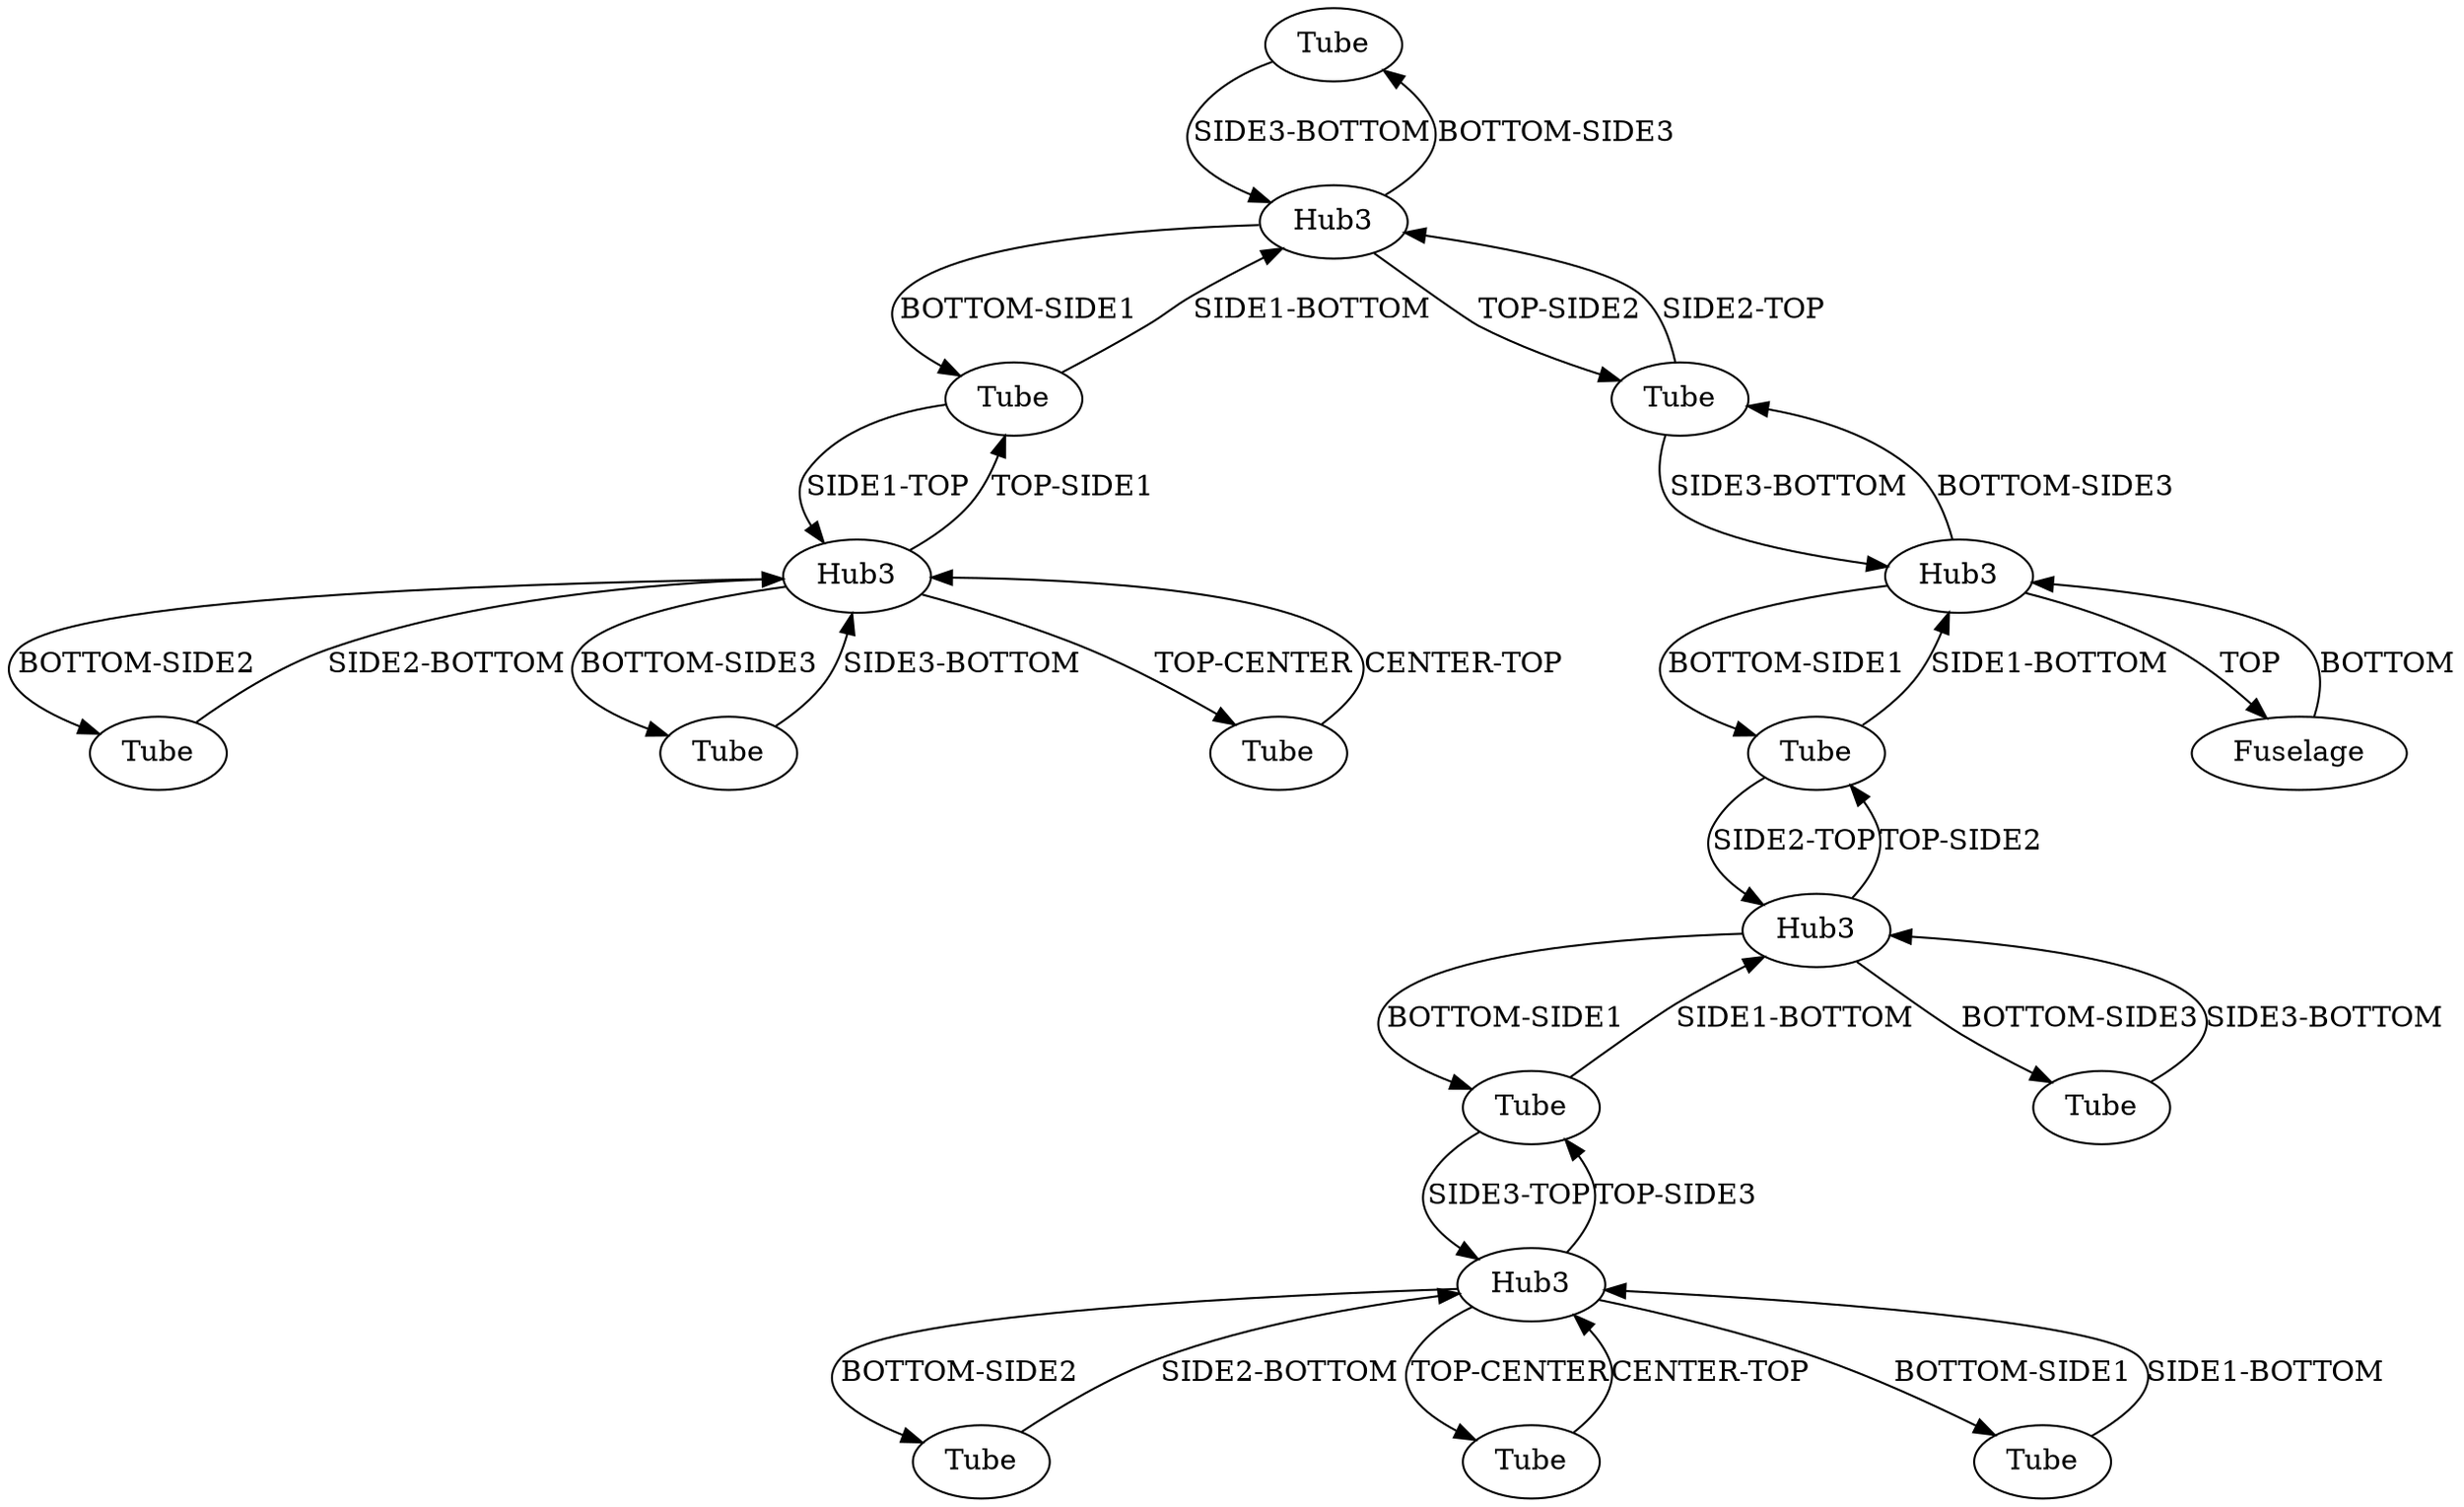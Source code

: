 /* Created by igraph 0.10.2 */
digraph {
  0 [
    instance=Tube_instance_1
    label=Tube
  ];
  1 [
    instance=Tube_instance_3
    label=Tube
  ];
  2 [
    instance=Tube_instance_4
    label=Tube
  ];
  3 [
    instance=Tube_instance_5
    label=Tube
  ];
  4 [
    instance=Hub3_instance_1
    label=Hub3
  ];
  5 [
    instance=Hub3_instance_2
    label=Hub3
  ];
  6 [
    instance=Tube_instance_7
    label=Tube
  ];
  7 [
    instance=Tube_instance_8
    label=Tube
  ];
  8 [
    instance=Tube_instance_9
    label=Tube
  ];
  9 [
    instance=Fuselage_instance_1
    label=Fuselage
  ];
  10 [
    instance=Hub3_instance_3
    label=Hub3
  ];
  11 [
    instance=Tube_instance_11
    label=Tube
  ];
  12 [
    instance=Tube_instance_12
    label=Tube
  ];
  13 [
    instance=Tube_instance_14
    label=Tube
  ];
  14 [
    instance=Hub3_instance_4
    label=Hub3
  ];
  15 [
    instance=Hub3_instance_5
    label=Hub3
  ];
  16 [
    instance=Tube_instance_15
    label=Tube
  ];
  17 [
    instance=Tube_instance_16
    label=Tube
  ];

  0 -> 5 [
    label="SIDE3-BOTTOM"
  ];
  1 -> 4 [
    label="SIDE3-TOP"
  ];
  1 -> 14 [
    label="SIDE1-BOTTOM"
  ];
  2 -> 5 [
    label="SIDE1-BOTTOM"
  ];
  2 -> 15 [
    label="SIDE1-TOP"
  ];
  3 -> 15 [
    label="SIDE2-BOTTOM"
  ];
  4 -> 1 [
    label="TOP-SIDE3"
  ];
  4 -> 7 [
    label="BOTTOM-SIDE2"
  ];
  4 -> 8 [
    label="TOP-CENTER"
  ];
  4 -> 13 [
    label="BOTTOM-SIDE1"
  ];
  5 -> 0 [
    label="BOTTOM-SIDE3"
  ];
  5 -> 2 [
    label="BOTTOM-SIDE1"
  ];
  5 -> 11 [
    label="TOP-SIDE2"
  ];
  6 -> 10 [
    label="SIDE1-BOTTOM"
  ];
  6 -> 14 [
    label="SIDE2-TOP"
  ];
  7 -> 4 [
    label="SIDE2-BOTTOM"
  ];
  8 -> 4 [
    label="CENTER-TOP"
  ];
  9 -> 10 [
    label=BOTTOM
  ];
  10 -> 6 [
    label="BOTTOM-SIDE1"
  ];
  10 -> 9 [
    label=TOP
  ];
  10 -> 11 [
    label="BOTTOM-SIDE3"
  ];
  11 -> 5 [
    label="SIDE2-TOP"
  ];
  11 -> 10 [
    label="SIDE3-BOTTOM"
  ];
  12 -> 15 [
    label="SIDE3-BOTTOM"
  ];
  13 -> 4 [
    label="SIDE1-BOTTOM"
  ];
  14 -> 1 [
    label="BOTTOM-SIDE1"
  ];
  14 -> 6 [
    label="TOP-SIDE2"
  ];
  14 -> 16 [
    label="BOTTOM-SIDE3"
  ];
  15 -> 2 [
    label="TOP-SIDE1"
  ];
  15 -> 3 [
    label="BOTTOM-SIDE2"
  ];
  15 -> 12 [
    label="BOTTOM-SIDE3"
  ];
  15 -> 17 [
    label="TOP-CENTER"
  ];
  16 -> 14 [
    label="SIDE3-BOTTOM"
  ];
  17 -> 15 [
    label="CENTER-TOP"
  ];
}

